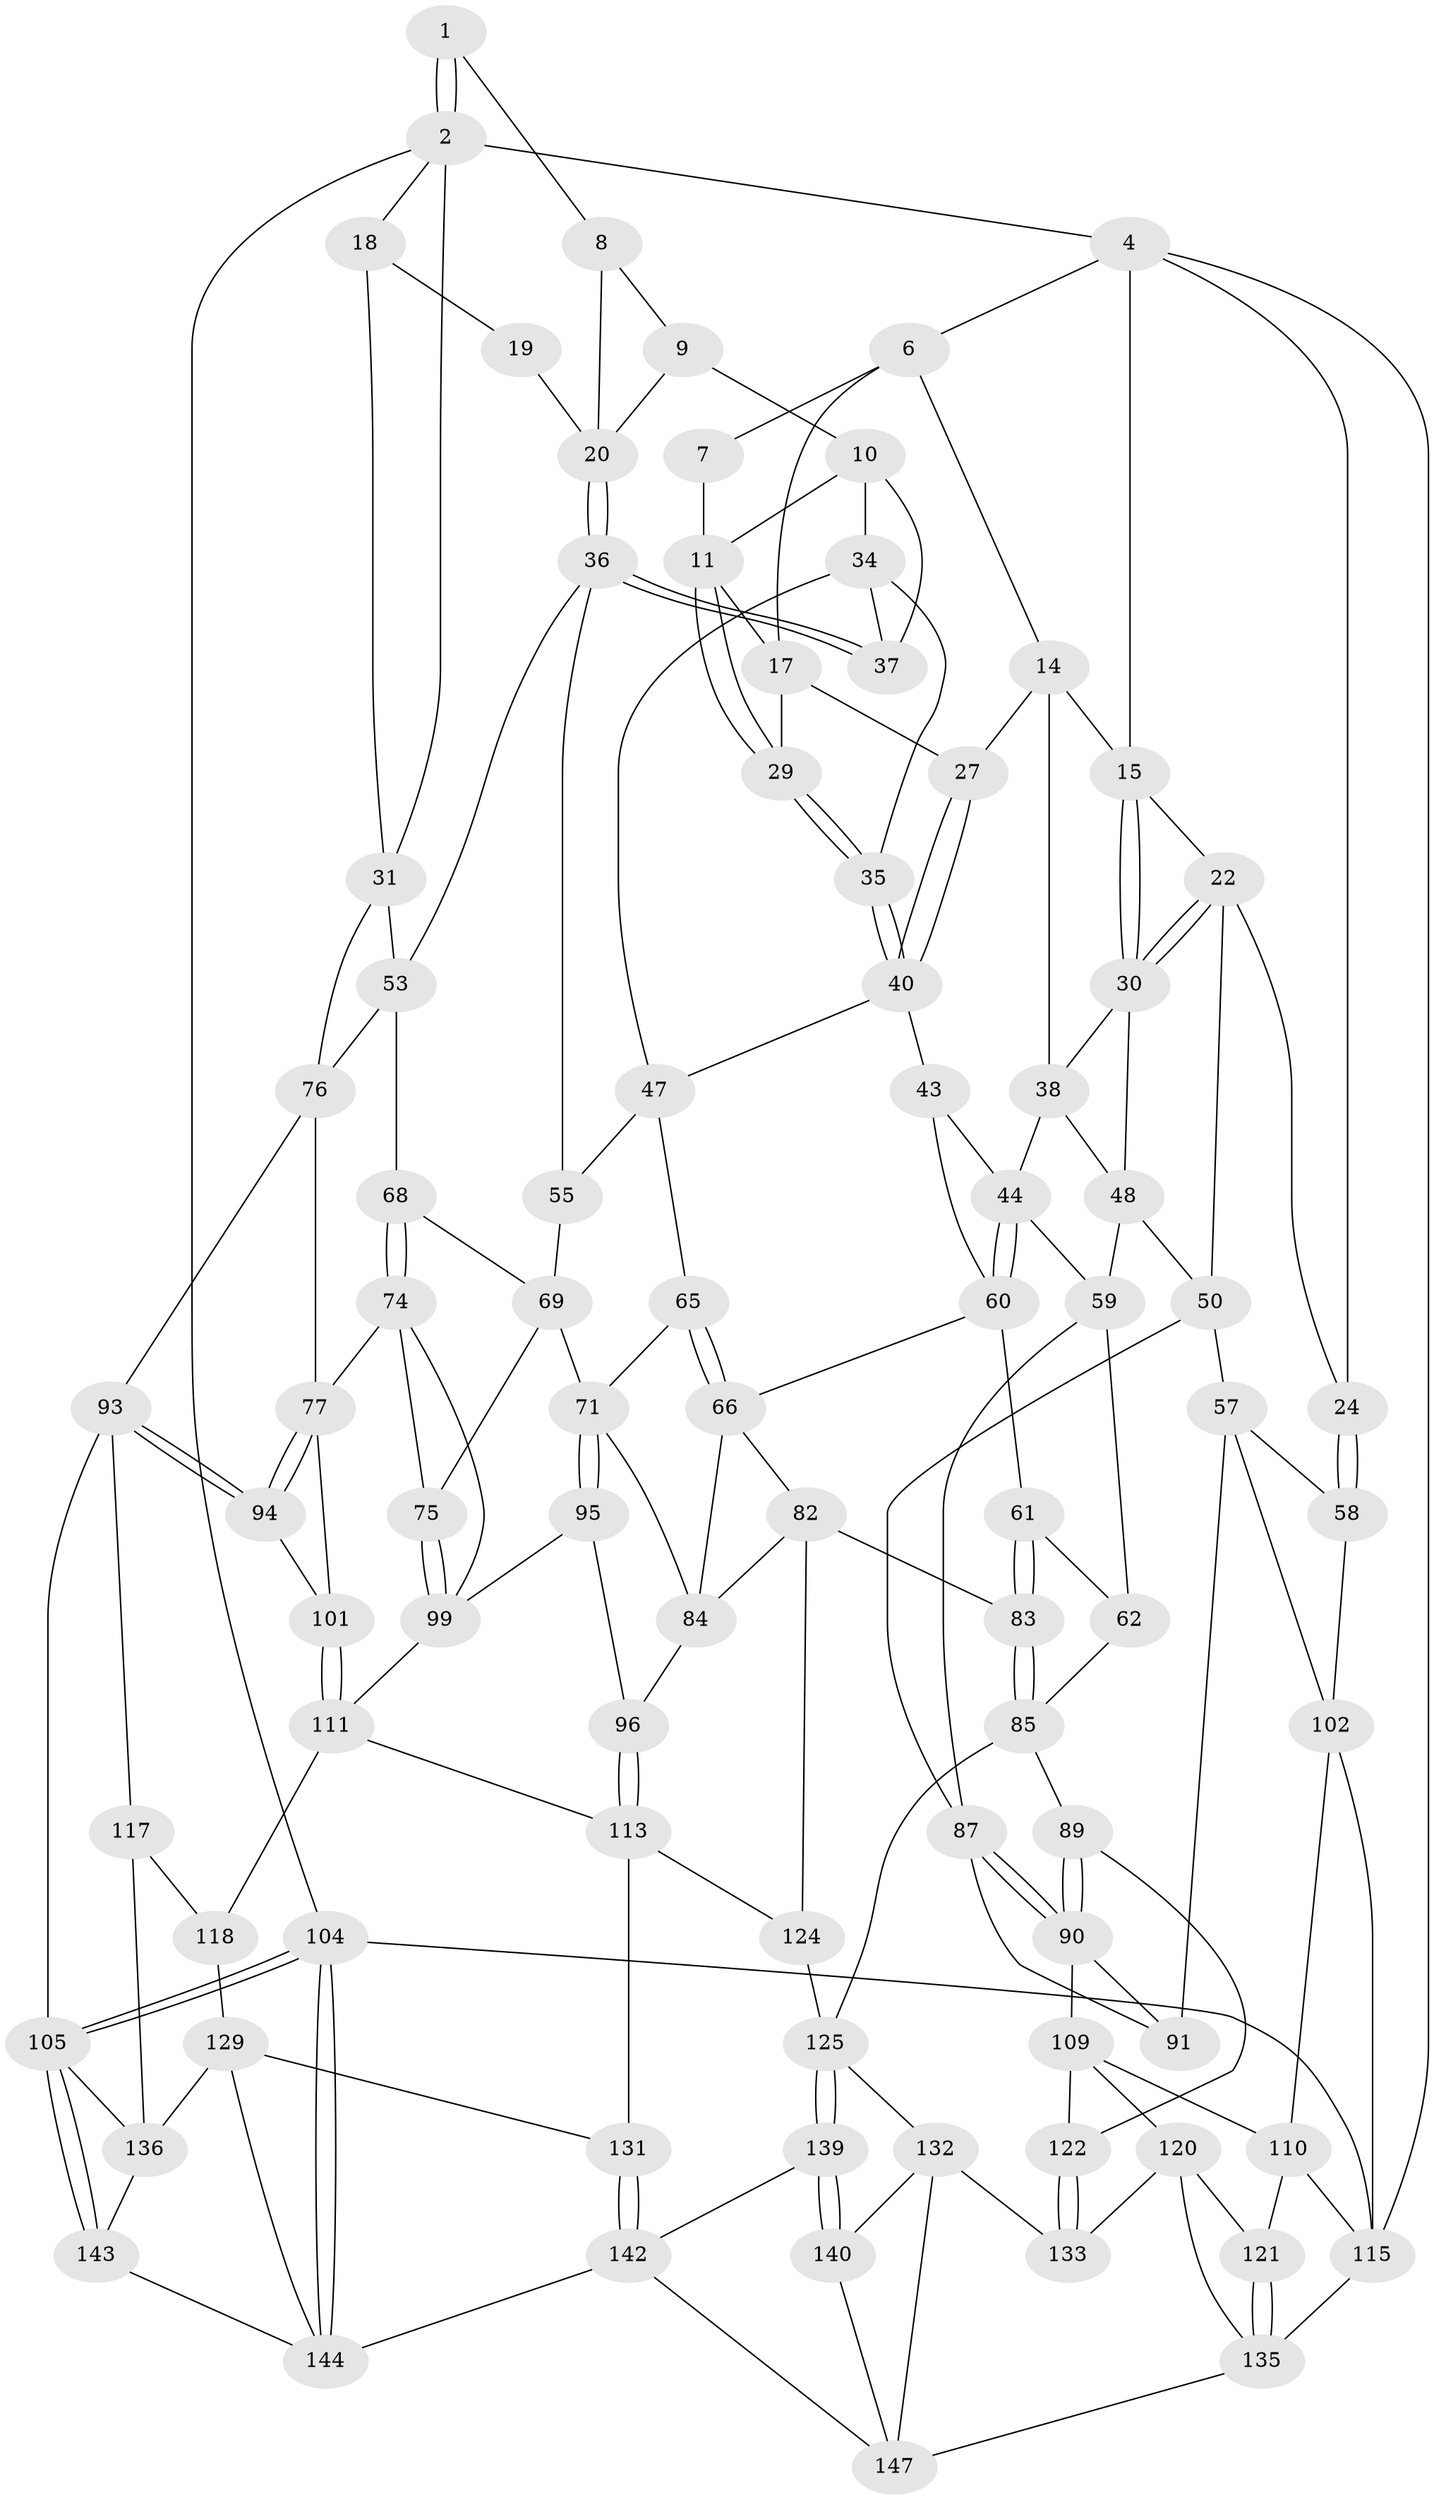 // original degree distribution, {3: 0.013513513513513514, 5: 0.47297297297297297, 6: 0.25, 4: 0.2635135135135135}
// Generated by graph-tools (version 1.1) at 2025/11/02/27/25 16:11:51]
// undirected, 90 vertices, 193 edges
graph export_dot {
graph [start="1"]
  node [color=gray90,style=filled];
  1 [pos="+0.7401230063388936+0"];
  2 [pos="+1+0",super="+3"];
  4 [pos="+0+0",super="+5"];
  6 [pos="+0.3723765054517429+0",super="+13"];
  7 [pos="+0.4673832000877934+0"];
  8 [pos="+0.7266205255388242+0"];
  9 [pos="+0.6084086835933272+0.05061229823469607"];
  10 [pos="+0.5751182954634094+0.0718738935402891",super="+33"];
  11 [pos="+0.5512580050018764+0.06291065731452351",super="+12"];
  14 [pos="+0.3134020541376826+0.058586598354716246",super="+28"];
  15 [pos="+0.26682456041795727+0.06747505800510503",super="+16"];
  17 [pos="+0.44808417119912825+0.07091541899343293",super="+26"];
  18 [pos="+0.89433174985565+0.0681191272156849",super="+32"];
  19 [pos="+0.7974236946316603+0.1434064236250588"];
  20 [pos="+0.7707094037895907+0.1530450081729616",super="+21"];
  22 [pos="+0.11542103403171763+0.17590908208261122",super="+23"];
  24 [pos="+0.07790254907621583+0.1851273971886037",super="+25"];
  27 [pos="+0.40006061301075224+0.1518536916125552"];
  29 [pos="+0.5060122323440998+0.12426183658134157"];
  30 [pos="+0.14524029243582073+0.17835245549477488",super="+39"];
  31 [pos="+1+0.2608434960762809",super="+52"];
  34 [pos="+0.5679636618201029+0.18161459703969954",super="+41"];
  35 [pos="+0.5406378626111266+0.19661903715178133"];
  36 [pos="+0.7615631291123048+0.17242212286618286",super="+54"];
  37 [pos="+0.7133137464302343+0.18133029460637262"];
  38 [pos="+0.3450799849533117+0.15116020062093607",super="+46"];
  40 [pos="+0.49226471092612273+0.27453481917282696",super="+42"];
  43 [pos="+0.4555358950574679+0.31338921515059964"];
  44 [pos="+0.3785865278179033+0.3183132779995079",super="+45"];
  47 [pos="+0.5749263118994179+0.3406677749012245",super="+56"];
  48 [pos="+0.2595944549720041+0.2858316277252333",super="+49"];
  50 [pos="+0.18676811227885579+0.4169787185549992",super="+51"];
  53 [pos="+0.9201726771077499+0.31534197993178126",super="+67"];
  55 [pos="+0.735309040387995+0.36190782382051334"];
  57 [pos="+0.04574706153130486+0.4646095775397097",super="+92"];
  58 [pos="+0.01748379781452665+0.4577191206811565",super="+73"];
  59 [pos="+0.24365607327936611+0.43558514208637306",super="+63"];
  60 [pos="+0.35910530341447316+0.44352240224947104",super="+64"];
  61 [pos="+0.2860749419921725+0.4511285441410837"];
  62 [pos="+0.25959144645752724+0.4440081665086096"];
  65 [pos="+0.5816270625222592+0.4238170522893302"];
  66 [pos="+0.4387987464872895+0.48709773741215473",super="+81"];
  68 [pos="+0.8077654706094367+0.43206224745667926"];
  69 [pos="+0.7392302615808326+0.36946984362722074",super="+70"];
  71 [pos="+0.6649661445750666+0.5051763601045405",super="+72"];
  74 [pos="+0.7606379929350809+0.49103921830423863",super="+79"];
  75 [pos="+0.67024618180272+0.5046083471141424"];
  76 [pos="+0.8793755472564312+0.490302909182921",super="+80"];
  77 [pos="+0.879302103716437+0.49186940822519015",super="+78"];
  82 [pos="+0.4076674496582056+0.6149078988919819",super="+98"];
  83 [pos="+0.3912922275569766+0.6219131548434962"];
  84 [pos="+0.5492960506050919+0.5346281113402072",super="+97"];
  85 [pos="+0.32881286163344675+0.6689453888180702",super="+86"];
  87 [pos="+0.24074462397948185+0.5896532665215645",super="+88"];
  89 [pos="+0.29504060721314307+0.6591729250774238"];
  90 [pos="+0.2900175288948722+0.6561041548226605",super="+108"];
  91 [pos="+0.14013168647726054+0.5884714590215632"];
  93 [pos="+1+0.6881044151285426",super="+107"];
  94 [pos="+0.9795953297719141+0.6139644530832489"];
  95 [pos="+0.6415979208451863+0.5756595862763308"];
  96 [pos="+0.6177750774196564+0.6105601508732017"];
  99 [pos="+0.7829910597350288+0.616007009765811",super="+100"];
  101 [pos="+0.9228817358666127+0.6178246900367637"];
  102 [pos="+0.04707032542944506+0.6215557612029557",super="+103"];
  104 [pos="+1+1"];
  105 [pos="+1+1",super="+106"];
  109 [pos="+0.11880890319997392+0.6584920007185022",super="+119"];
  110 [pos="+0.07360584709251085+0.6456800332472739",super="+114"];
  111 [pos="+0.7913184796924747+0.6738911330209725",super="+112"];
  113 [pos="+0.7420837940142231+0.7054454547010313",super="+123"];
  115 [pos="+0+0.8638557227480997",super="+116"];
  117 [pos="+0.8840628826290748+0.7054686943390692",super="+127"];
  118 [pos="+0.8097993805382018+0.6886426485627115",super="+128"];
  120 [pos="+0.11106169553765635+0.7422079178652425",super="+134"];
  121 [pos="+0.10970579278236299+0.742971047122139"];
  122 [pos="+0.16666359139975573+0.7376776423024991"];
  124 [pos="+0.5522892901212008+0.738421460112142"];
  125 [pos="+0.5254668839481766+0.7814258198622731",super="+126"];
  129 [pos="+0.8037074530598295+0.8612299307761038",super="+130"];
  131 [pos="+0.7145793979092364+0.8286722083009339"];
  132 [pos="+0.3179951806510354+0.8383694211032737",super="+141"];
  133 [pos="+0.24546824599652262+0.8658964612709211"];
  135 [pos="+0.07715906372497626+1",super="+138"];
  136 [pos="+1+0.8151972383384362",super="+137"];
  139 [pos="+0.5069922283180851+0.8529615957881433"];
  140 [pos="+0.38843296799156646+0.8865943812695876"];
  142 [pos="+0.551460201942846+0.8960539953333927",super="+146"];
  143 [pos="+0.8322189715938217+0.8943541858511127"];
  144 [pos="+0.7963499261279701+1",super="+145"];
  147 [pos="+0.2715911750708735+1",super="+148"];
  1 -- 2;
  1 -- 2;
  1 -- 8;
  2 -- 18;
  2 -- 104;
  2 -- 4;
  2 -- 31;
  4 -- 6;
  4 -- 15;
  4 -- 24;
  4 -- 115;
  6 -- 7;
  6 -- 17;
  6 -- 14;
  7 -- 11;
  8 -- 9;
  8 -- 20;
  9 -- 10;
  9 -- 20;
  10 -- 11;
  10 -- 34;
  10 -- 37;
  11 -- 29;
  11 -- 29;
  11 -- 17;
  14 -- 15;
  14 -- 38;
  14 -- 27;
  15 -- 30;
  15 -- 30;
  15 -- 22;
  17 -- 27;
  17 -- 29;
  18 -- 19 [weight=2];
  18 -- 31;
  19 -- 20;
  20 -- 36;
  20 -- 36;
  22 -- 30;
  22 -- 30;
  22 -- 24;
  22 -- 50;
  24 -- 58 [weight=2];
  24 -- 58;
  27 -- 40;
  27 -- 40;
  29 -- 35;
  29 -- 35;
  30 -- 48;
  30 -- 38;
  31 -- 53;
  31 -- 76;
  34 -- 35;
  34 -- 37;
  34 -- 47;
  35 -- 40;
  35 -- 40;
  36 -- 37;
  36 -- 37;
  36 -- 53;
  36 -- 55;
  38 -- 48;
  38 -- 44;
  40 -- 43;
  40 -- 47;
  43 -- 44;
  43 -- 60;
  44 -- 60;
  44 -- 60;
  44 -- 59;
  47 -- 65;
  47 -- 55;
  48 -- 50;
  48 -- 59;
  50 -- 57;
  50 -- 87;
  53 -- 68;
  53 -- 76;
  55 -- 69;
  57 -- 58;
  57 -- 91;
  57 -- 102;
  58 -- 102;
  59 -- 62;
  59 -- 87;
  60 -- 61;
  60 -- 66;
  61 -- 62;
  61 -- 83;
  61 -- 83;
  62 -- 85;
  65 -- 66;
  65 -- 66;
  65 -- 71;
  66 -- 84;
  66 -- 82;
  68 -- 69;
  68 -- 74;
  68 -- 74;
  69 -- 75;
  69 -- 71;
  71 -- 95;
  71 -- 95;
  71 -- 84;
  74 -- 75;
  74 -- 99;
  74 -- 77;
  75 -- 99;
  75 -- 99;
  76 -- 77;
  76 -- 93;
  77 -- 94;
  77 -- 94;
  77 -- 101;
  82 -- 83;
  82 -- 124;
  82 -- 84;
  83 -- 85;
  83 -- 85;
  84 -- 96;
  85 -- 89;
  85 -- 125;
  87 -- 90;
  87 -- 90;
  87 -- 91;
  89 -- 90;
  89 -- 90;
  89 -- 122;
  90 -- 91;
  90 -- 109;
  93 -- 94;
  93 -- 94;
  93 -- 117;
  93 -- 105;
  94 -- 101;
  95 -- 96;
  95 -- 99;
  96 -- 113;
  96 -- 113;
  99 -- 111;
  101 -- 111;
  101 -- 111;
  102 -- 110;
  102 -- 115;
  104 -- 105;
  104 -- 105;
  104 -- 144;
  104 -- 144;
  104 -- 115;
  105 -- 143;
  105 -- 143;
  105 -- 136;
  109 -- 110;
  109 -- 120;
  109 -- 122;
  110 -- 121;
  110 -- 115;
  111 -- 118;
  111 -- 113;
  113 -- 131;
  113 -- 124;
  115 -- 135;
  117 -- 118 [weight=2];
  117 -- 136;
  118 -- 129;
  120 -- 121;
  120 -- 133;
  120 -- 135;
  121 -- 135;
  121 -- 135;
  122 -- 133;
  122 -- 133;
  124 -- 125;
  125 -- 139;
  125 -- 139;
  125 -- 132;
  129 -- 136;
  129 -- 144;
  129 -- 131;
  131 -- 142;
  131 -- 142;
  132 -- 133;
  132 -- 140;
  132 -- 147;
  135 -- 147;
  136 -- 143;
  139 -- 140;
  139 -- 140;
  139 -- 142;
  140 -- 147;
  142 -- 144;
  142 -- 147;
  143 -- 144;
}
